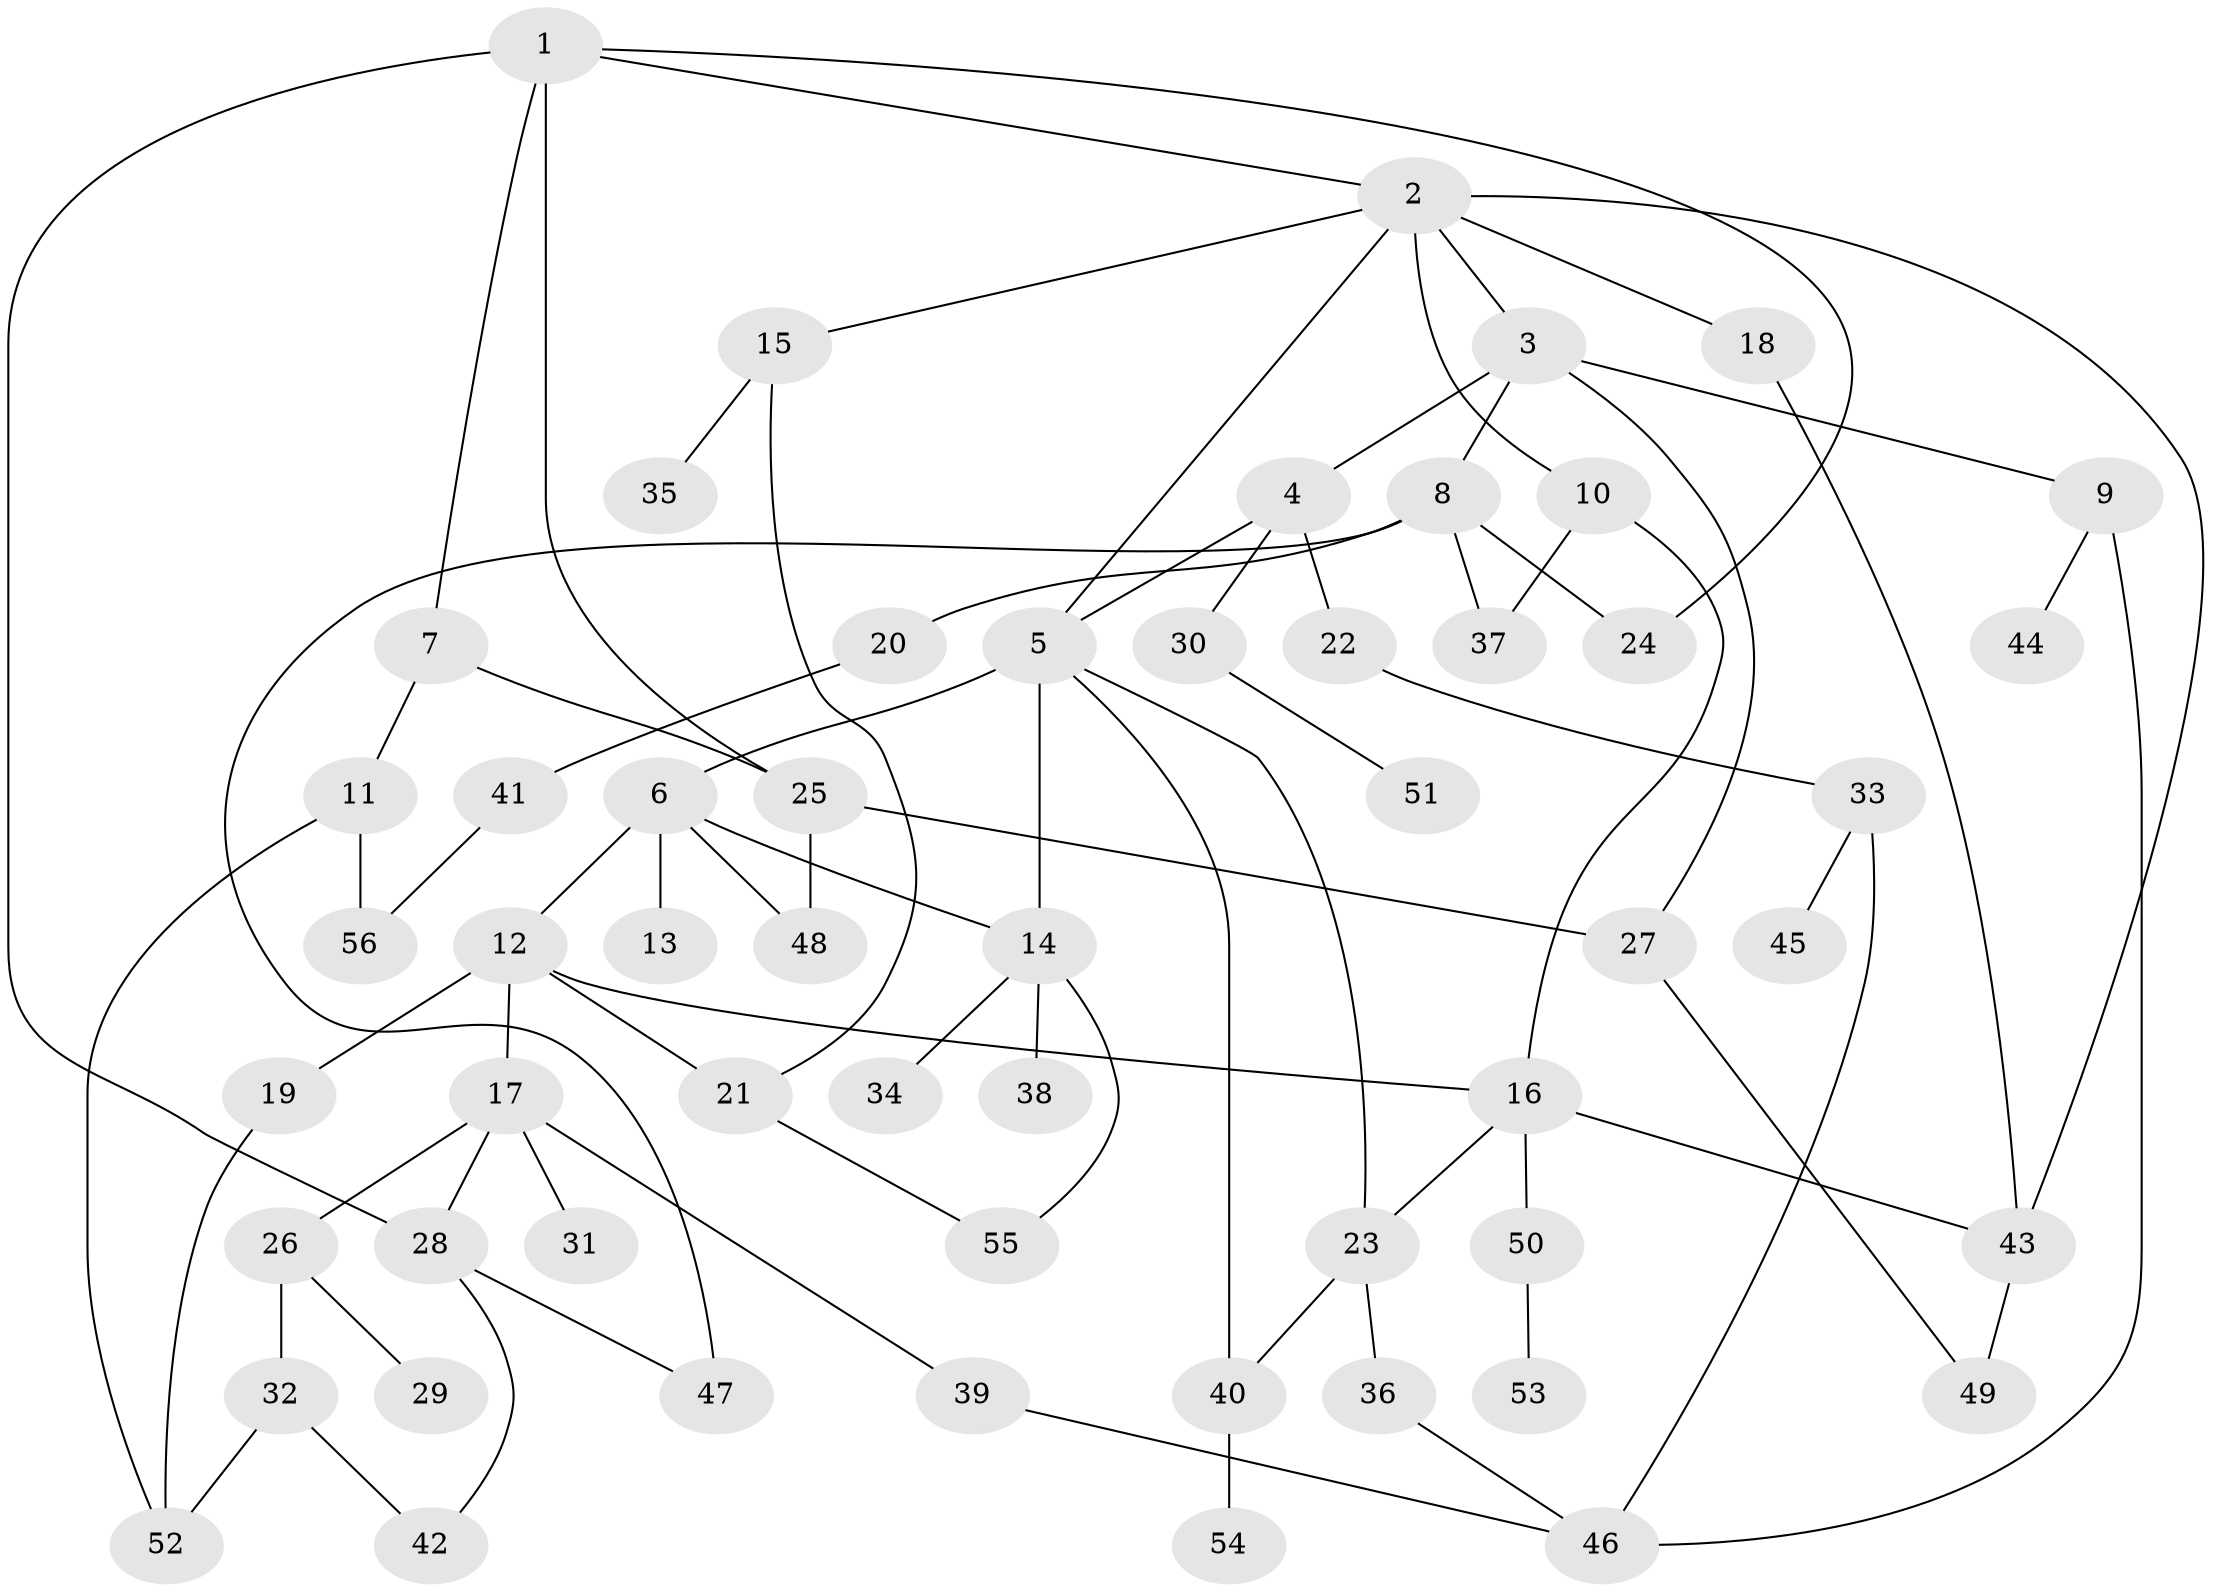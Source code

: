// coarse degree distribution, {5: 0.08571428571428572, 7: 0.08571428571428572, 2: 0.2, 3: 0.17142857142857143, 8: 0.02857142857142857, 1: 0.2857142857142857, 6: 0.02857142857142857, 4: 0.11428571428571428}
// Generated by graph-tools (version 1.1) at 2025/41/03/06/25 10:41:30]
// undirected, 56 vertices, 79 edges
graph export_dot {
graph [start="1"]
  node [color=gray90,style=filled];
  1;
  2;
  3;
  4;
  5;
  6;
  7;
  8;
  9;
  10;
  11;
  12;
  13;
  14;
  15;
  16;
  17;
  18;
  19;
  20;
  21;
  22;
  23;
  24;
  25;
  26;
  27;
  28;
  29;
  30;
  31;
  32;
  33;
  34;
  35;
  36;
  37;
  38;
  39;
  40;
  41;
  42;
  43;
  44;
  45;
  46;
  47;
  48;
  49;
  50;
  51;
  52;
  53;
  54;
  55;
  56;
  1 -- 2;
  1 -- 7;
  1 -- 24;
  1 -- 28;
  1 -- 25;
  2 -- 3;
  2 -- 10;
  2 -- 15;
  2 -- 18;
  2 -- 43;
  2 -- 5;
  3 -- 4;
  3 -- 8;
  3 -- 9;
  3 -- 27;
  4 -- 5;
  4 -- 22;
  4 -- 30;
  5 -- 6;
  5 -- 14;
  5 -- 23;
  5 -- 40;
  6 -- 12;
  6 -- 13;
  6 -- 48;
  6 -- 14;
  7 -- 11;
  7 -- 25;
  8 -- 20;
  8 -- 47;
  8 -- 24;
  8 -- 37;
  9 -- 44;
  9 -- 46;
  10 -- 16;
  10 -- 37;
  11 -- 52;
  11 -- 56;
  12 -- 17;
  12 -- 19;
  12 -- 21;
  12 -- 16;
  14 -- 34;
  14 -- 38;
  14 -- 55;
  15 -- 35;
  15 -- 21;
  16 -- 23;
  16 -- 43;
  16 -- 50;
  17 -- 26;
  17 -- 31;
  17 -- 39;
  17 -- 28;
  18 -- 43;
  19 -- 52;
  20 -- 41;
  21 -- 55;
  22 -- 33;
  23 -- 36;
  23 -- 40;
  25 -- 27;
  25 -- 48;
  26 -- 29;
  26 -- 32;
  27 -- 49;
  28 -- 47;
  28 -- 42;
  30 -- 51;
  32 -- 42;
  32 -- 52;
  33 -- 45;
  33 -- 46;
  36 -- 46;
  39 -- 46;
  40 -- 54;
  41 -- 56;
  43 -- 49;
  50 -- 53;
}
